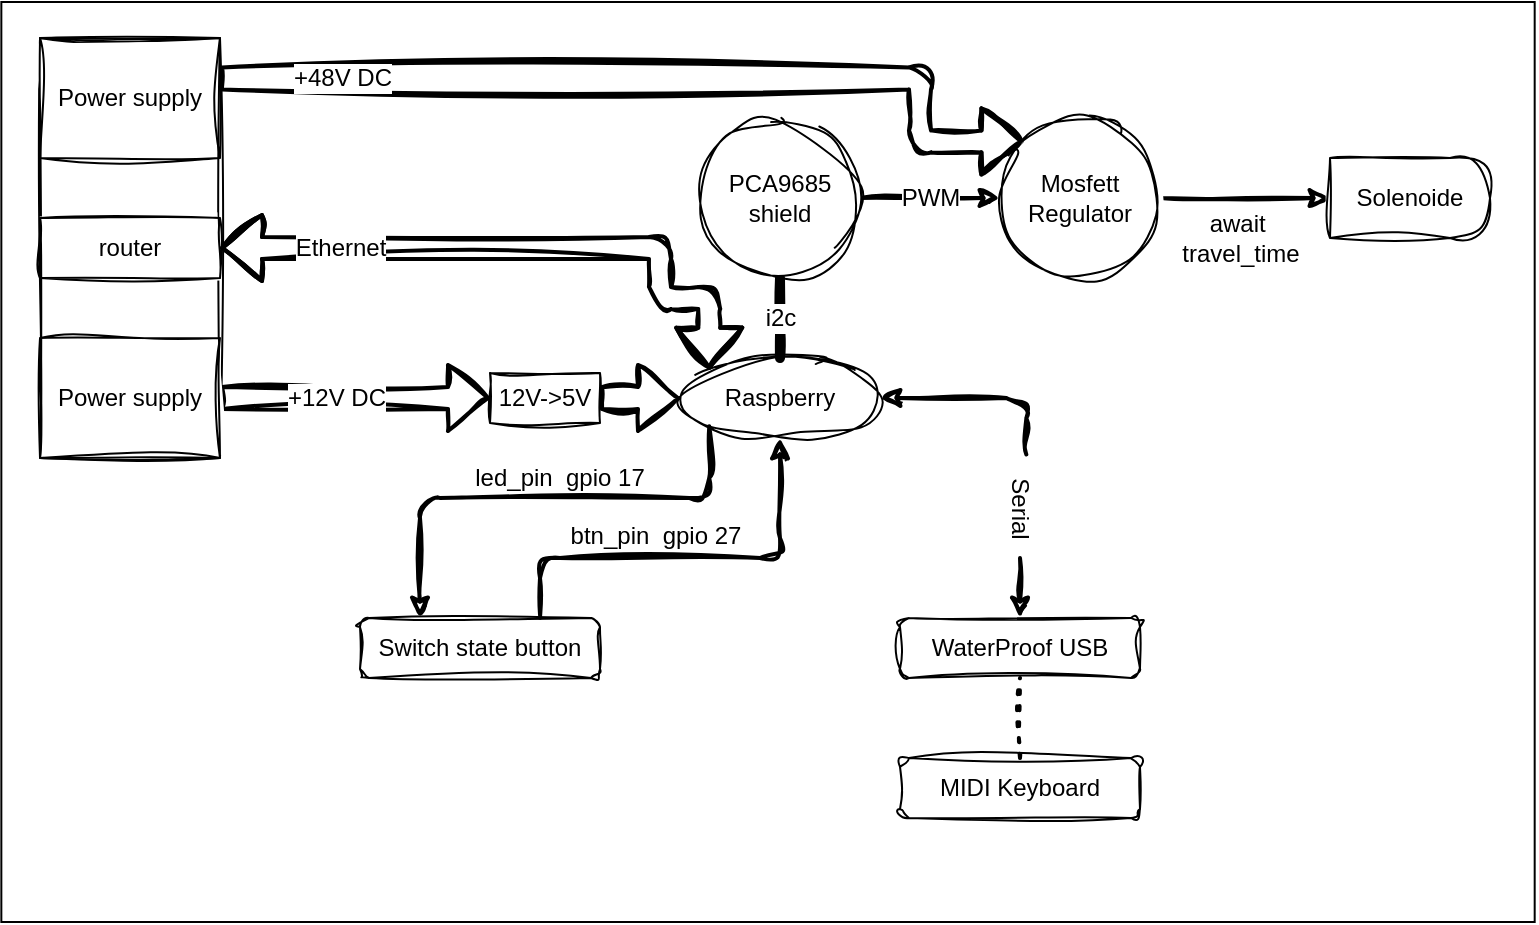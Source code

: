 <mxfile>
    <diagram id="gmd0m68qbSqrnd76yPIm" name="Page-1">
        <mxGraphModel dx="695" dy="1015" grid="1" gridSize="10" guides="1" tooltips="1" connect="1" arrows="1" fold="1" page="1" pageScale="1" pageWidth="827" pageHeight="1169" background="none" math="0" shadow="0">
            <root>
                <mxCell id="0"/>
                <mxCell id="1" parent="0"/>
                <mxCell id="57" value="" style="rounded=0;whiteSpace=wrap;html=1;hachureGap=4;fontFamily=Architects Daughter;fontSource=https%3A%2F%2Ffonts.googleapis.com%2Fcss%3Ffamily%3DArchitects%2BDaughter;fontSize=20;" parent="1" vertex="1">
                    <mxGeometry x="30.67" y="92" width="766.67" height="460" as="geometry"/>
                </mxCell>
                <mxCell id="2" value="Raspberry" style="ellipse;whiteSpace=wrap;html=1;align=center;newEdgeStyle={&quot;edgeStyle&quot;:&quot;entityRelationEdgeStyle&quot;,&quot;startArrow&quot;:&quot;none&quot;,&quot;endArrow&quot;:&quot;none&quot;,&quot;segment&quot;:10,&quot;curved&quot;:1,&quot;sourcePerimeterSpacing&quot;:0,&quot;targetPerimeterSpacing&quot;:0};treeFolding=1;treeMoving=1;sketch=1;curveFitting=1;jiggle=2;" parent="1" vertex="1">
                    <mxGeometry x="370" y="270" width="100" height="40" as="geometry"/>
                </mxCell>
                <mxCell id="11" style="edgeStyle=orthogonalEdgeStyle;html=1;exitX=0.75;exitY=0;exitDx=0;exitDy=0;entryX=0.5;entryY=1;entryDx=0;entryDy=0;strokeWidth=2;fontSize=12;endArrow=classic;endFill=1;sketch=1;curveFitting=1;jiggle=2;" parent="1" source="10" target="2" edge="1">
                    <mxGeometry relative="1" as="geometry">
                        <Array as="points">
                            <mxPoint x="300" y="370"/>
                            <mxPoint x="420" y="370"/>
                        </Array>
                    </mxGeometry>
                </mxCell>
                <mxCell id="12" style="edgeStyle=orthogonalEdgeStyle;html=1;exitX=0.25;exitY=0;exitDx=0;exitDy=0;entryX=0;entryY=1;entryDx=0;entryDy=0;strokeWidth=2;fontSize=12;endArrow=none;endFill=0;startArrow=classic;startFill=1;sketch=1;curveFitting=1;jiggle=2;" parent="1" source="10" target="2" edge="1">
                    <mxGeometry relative="1" as="geometry">
                        <Array as="points">
                            <mxPoint x="240" y="340"/>
                            <mxPoint x="385" y="340"/>
                        </Array>
                    </mxGeometry>
                </mxCell>
                <mxCell id="10" value="&lt;font style=&quot;font-size: 12px;&quot;&gt;Switch state button&lt;/font&gt;" style="rounded=1;whiteSpace=wrap;html=1;fontSize=7;sketch=1;curveFitting=1;jiggle=2;" parent="1" vertex="1">
                    <mxGeometry x="210" y="400" width="120" height="30" as="geometry"/>
                </mxCell>
                <mxCell id="14" value="led_pin&amp;nbsp; gpio 17" style="text;strokeColor=none;align=center;fillColor=none;html=1;verticalAlign=middle;whiteSpace=wrap;rounded=0;fontSize=12;sketch=1;curveFitting=1;jiggle=2;" parent="1" vertex="1">
                    <mxGeometry x="265" y="315" width="90" height="30" as="geometry"/>
                </mxCell>
                <mxCell id="15" value="btn_pin&amp;nbsp; gpio 27" style="text;strokeColor=none;align=center;fillColor=none;html=1;verticalAlign=middle;whiteSpace=wrap;rounded=0;fontSize=12;sketch=1;curveFitting=1;jiggle=2;" parent="1" vertex="1">
                    <mxGeometry x="313" y="344" width="90" height="30" as="geometry"/>
                </mxCell>
                <mxCell id="17" value="" style="shape=flexArrow;endArrow=classic;html=1;strokeWidth=2;fontSize=12;entryX=0;entryY=0.5;entryDx=0;entryDy=0;exitX=1;exitY=0.5;exitDx=0;exitDy=0;sketch=1;curveFitting=1;jiggle=2;" parent="1" source="48" target="21" edge="1">
                    <mxGeometry width="50" height="50" relative="1" as="geometry">
                        <mxPoint x="160" y="290" as="sourcePoint"/>
                        <mxPoint x="260" y="290" as="targetPoint"/>
                    </mxGeometry>
                </mxCell>
                <mxCell id="18" value="+12V DC" style="edgeLabel;html=1;align=center;verticalAlign=middle;resizable=0;points=[];fontSize=12;sketch=1;curveFitting=1;jiggle=2;" parent="17" vertex="1" connectable="0">
                    <mxGeometry x="0.193" y="-1" relative="1" as="geometry">
                        <mxPoint x="-23" y="-1" as="offset"/>
                    </mxGeometry>
                </mxCell>
                <mxCell id="19" value="" style="shape=flexArrow;endArrow=classic;html=1;strokeWidth=2;fontSize=12;entryX=0;entryY=0;entryDx=0;entryDy=0;edgeStyle=orthogonalEdgeStyle;exitX=1;exitY=0.337;exitDx=0;exitDy=0;exitPerimeter=0;sketch=1;curveFitting=1;jiggle=2;" parent="1" source="46" target="36" edge="1">
                    <mxGeometry width="50" height="50" relative="1" as="geometry">
                        <mxPoint x="150" y="130" as="sourcePoint"/>
                        <mxPoint x="480" y="140" as="targetPoint"/>
                        <Array as="points">
                            <mxPoint x="490" y="130"/>
                            <mxPoint x="490" y="162"/>
                        </Array>
                    </mxGeometry>
                </mxCell>
                <mxCell id="20" value="+48V DC" style="edgeLabel;html=1;align=center;verticalAlign=middle;resizable=0;points=[];fontSize=12;sketch=1;curveFitting=1;jiggle=2;" parent="19" vertex="1" connectable="0">
                    <mxGeometry x="0.193" y="-1" relative="1" as="geometry">
                        <mxPoint x="-198" y="-1" as="offset"/>
                    </mxGeometry>
                </mxCell>
                <mxCell id="21" value="12V-&amp;gt;5V" style="rounded=0;whiteSpace=wrap;html=1;fontSize=12;sketch=1;curveFitting=1;jiggle=2;" parent="1" vertex="1">
                    <mxGeometry x="275" y="277.5" width="55" height="25" as="geometry"/>
                </mxCell>
                <mxCell id="22" value="" style="shape=flexArrow;endArrow=classic;html=1;strokeWidth=2;fontSize=12;exitX=1;exitY=0.5;exitDx=0;exitDy=0;sketch=1;curveFitting=1;jiggle=2;" parent="1" source="21" edge="1">
                    <mxGeometry width="50" height="50" relative="1" as="geometry">
                        <mxPoint x="390" y="340" as="sourcePoint"/>
                        <mxPoint x="370" y="290" as="targetPoint"/>
                    </mxGeometry>
                </mxCell>
                <mxCell id="25" value="&lt;font style=&quot;font-size: 12px;&quot;&gt;WaterProof USB&lt;br&gt;&lt;/font&gt;" style="rounded=1;whiteSpace=wrap;html=1;fontSize=7;sketch=1;curveFitting=1;jiggle=2;" parent="1" vertex="1">
                    <mxGeometry x="480" y="400" width="120" height="30" as="geometry"/>
                </mxCell>
                <mxCell id="28" value="" style="endArrow=none;html=1;strokeWidth=5;fontSize=12;exitX=0.5;exitY=0;exitDx=0;exitDy=0;entryX=0.5;entryY=1;entryDx=0;entryDy=0;endFill=0;sketch=1;curveFitting=1;jiggle=2;" parent="1" source="2" edge="1">
                    <mxGeometry relative="1" as="geometry">
                        <mxPoint x="490" y="290" as="sourcePoint"/>
                        <mxPoint x="420" y="230" as="targetPoint"/>
                    </mxGeometry>
                </mxCell>
                <mxCell id="29" value="i2c" style="edgeLabel;resizable=0;html=1;align=center;verticalAlign=middle;fontSize=12;sketch=1;curveFitting=1;jiggle=2;" parent="28" connectable="0" vertex="1">
                    <mxGeometry relative="1" as="geometry"/>
                </mxCell>
                <mxCell id="30" style="edgeStyle=orthogonalEdgeStyle;html=1;exitX=-0.036;exitY=0.395;exitDx=0;exitDy=0;entryX=1;entryY=0.5;entryDx=0;entryDy=0;strokeWidth=2;fontSize=12;endArrow=classic;endFill=1;startArrow=none;startFill=1;exitPerimeter=0;sketch=1;curveFitting=1;jiggle=2;" parent="1" source="52" target="2" edge="1">
                    <mxGeometry relative="1" as="geometry">
                        <mxPoint x="340" y="445" as="sourcePoint"/>
                        <mxPoint x="465.233" y="314.191" as="targetPoint"/>
                        <Array as="points">
                            <mxPoint x="543" y="290"/>
                        </Array>
                    </mxGeometry>
                </mxCell>
                <mxCell id="34" value="&lt;font style=&quot;font-size: 12px;&quot;&gt;MIDI Keyboard&lt;br&gt;&lt;/font&gt;" style="rounded=1;whiteSpace=wrap;html=1;fontSize=7;sketch=1;curveFitting=1;jiggle=2;" parent="1" vertex="1">
                    <mxGeometry x="480" y="470" width="120" height="30" as="geometry"/>
                </mxCell>
                <mxCell id="35" value="" style="endArrow=none;dashed=1;html=1;dashPattern=1 3;strokeWidth=2;fontSize=12;fillColor=default;entryX=0.5;entryY=1;entryDx=0;entryDy=0;exitX=0.5;exitY=0;exitDx=0;exitDy=0;sketch=1;curveFitting=1;jiggle=2;" parent="1" source="34" target="25" edge="1">
                    <mxGeometry width="50" height="50" relative="1" as="geometry">
                        <mxPoint x="420" y="390" as="sourcePoint"/>
                        <mxPoint x="470" y="340" as="targetPoint"/>
                    </mxGeometry>
                </mxCell>
                <mxCell id="41" style="edgeStyle=none;html=1;exitX=1;exitY=0.5;exitDx=0;exitDy=0;entryX=0;entryY=0.5;entryDx=0;entryDy=0;strokeWidth=2;fontSize=12;startArrow=none;startFill=0;endArrow=classic;endFill=1;fillColor=default;sketch=1;curveFitting=1;jiggle=2;" parent="1" source="36" target="37" edge="1">
                    <mxGeometry relative="1" as="geometry"/>
                </mxCell>
                <mxCell id="36" value="Mosfett&lt;br&gt;Regulator" style="ellipse;whiteSpace=wrap;html=1;aspect=fixed;fontSize=12;sketch=1;curveFitting=1;jiggle=2;" parent="1" vertex="1">
                    <mxGeometry x="530" y="150" width="80" height="80" as="geometry"/>
                </mxCell>
                <mxCell id="37" value="Solenoide" style="shape=delay;whiteSpace=wrap;html=1;fontSize=12;sketch=1;curveFitting=1;jiggle=2;" parent="1" vertex="1">
                    <mxGeometry x="695" y="170" width="80" height="40" as="geometry"/>
                </mxCell>
                <mxCell id="38" value="" style="endArrow=classic;html=1;strokeWidth=2;fontSize=12;exitX=1;exitY=0.5;exitDx=0;exitDy=0;entryX=0;entryY=0.5;entryDx=0;entryDy=0;sketch=1;curveFitting=1;jiggle=2;" parent="1" target="36" edge="1">
                    <mxGeometry relative="1" as="geometry">
                        <mxPoint x="460" y="190" as="sourcePoint"/>
                        <mxPoint x="510" y="190" as="targetPoint"/>
                    </mxGeometry>
                </mxCell>
                <mxCell id="39" value="PWM" style="edgeLabel;resizable=0;html=1;align=center;verticalAlign=middle;fontSize=12;sketch=1;curveFitting=1;jiggle=2;" parent="38" connectable="0" vertex="1">
                    <mxGeometry relative="1" as="geometry"/>
                </mxCell>
                <mxCell id="42" value="" style="shape=flexArrow;endArrow=classic;html=1;strokeWidth=2;fontSize=12;entryX=0;entryY=0;entryDx=0;entryDy=0;edgeStyle=orthogonalEdgeStyle;startArrow=block;sketch=1;curveFitting=1;jiggle=2;" parent="1" source="47" target="2" edge="1">
                    <mxGeometry width="50" height="50" relative="1" as="geometry">
                        <mxPoint x="150" y="220" as="sourcePoint"/>
                        <mxPoint x="420" y="200" as="targetPoint"/>
                        <Array as="points">
                            <mxPoint x="360" y="215"/>
                            <mxPoint x="360" y="240"/>
                            <mxPoint x="385" y="240"/>
                        </Array>
                    </mxGeometry>
                </mxCell>
                <mxCell id="43" value="Ethernet" style="edgeLabel;html=1;align=center;verticalAlign=middle;resizable=0;points=[];fontSize=12;sketch=1;curveFitting=1;jiggle=2;" parent="42" vertex="1" connectable="0">
                    <mxGeometry x="0.193" y="-1" relative="1" as="geometry">
                        <mxPoint x="-122" y="-1" as="offset"/>
                    </mxGeometry>
                </mxCell>
                <mxCell id="44" value="await&amp;nbsp;&lt;br&gt;travel_time" style="text;html=1;align=center;verticalAlign=middle;resizable=0;points=[];autosize=1;strokeColor=none;fillColor=none;sketch=1;curveFitting=1;jiggle=2;" parent="1" vertex="1">
                    <mxGeometry x="610" y="190" width="80" height="40" as="geometry"/>
                </mxCell>
                <mxCell id="45" value="" style="rounded=0;whiteSpace=wrap;html=1;sketch=1;curveFitting=1;jiggle=2;" parent="1" vertex="1">
                    <mxGeometry x="50" y="110" width="90" height="210" as="geometry"/>
                </mxCell>
                <mxCell id="46" value="Power supply" style="rounded=0;whiteSpace=wrap;html=1;sketch=1;curveFitting=1;jiggle=2;" parent="1" vertex="1">
                    <mxGeometry x="50" y="110" width="90" height="60" as="geometry"/>
                </mxCell>
                <mxCell id="47" value="router" style="rounded=0;whiteSpace=wrap;html=1;sketch=1;curveFitting=1;jiggle=2;" parent="1" vertex="1">
                    <mxGeometry x="50" y="200" width="90" height="30" as="geometry"/>
                </mxCell>
                <mxCell id="48" value="Power supply" style="rounded=0;whiteSpace=wrap;html=1;sketch=1;curveFitting=1;jiggle=2;" parent="1" vertex="1">
                    <mxGeometry x="50" y="260" width="90" height="60" as="geometry"/>
                </mxCell>
                <mxCell id="54" value="" style="edgeStyle=orthogonalEdgeStyle;html=1;exitX=0.5;exitY=0;exitDx=0;exitDy=0;entryX=1;entryY=0.5;entryDx=0;entryDy=0;strokeWidth=2;fontSize=12;endArrow=none;endFill=1;startArrow=classic;startFill=1;sketch=1;curveFitting=1;jiggle=2;" parent="1" source="25" target="52" edge="1">
                    <mxGeometry relative="1" as="geometry">
                        <mxPoint x="510" y="400" as="sourcePoint"/>
                        <mxPoint x="470" y="290" as="targetPoint"/>
                    </mxGeometry>
                </mxCell>
                <mxCell id="52" value="Serial" style="text;html=1;align=center;verticalAlign=middle;resizable=0;points=[];autosize=1;strokeColor=none;fillColor=none;rotation=90;sketch=1;curveFitting=1;jiggle=2;" parent="1" vertex="1">
                    <mxGeometry x="515" y="330" width="50" height="30" as="geometry"/>
                </mxCell>
                <mxCell id="55" value="PCA9685&lt;br&gt;shield" style="ellipse;whiteSpace=wrap;html=1;aspect=fixed;fontSize=12;sketch=1;curveFitting=1;jiggle=2;" parent="1" vertex="1">
                    <mxGeometry x="380" y="150" width="80" height="80" as="geometry"/>
                </mxCell>
            </root>
        </mxGraphModel>
    </diagram>
</mxfile>